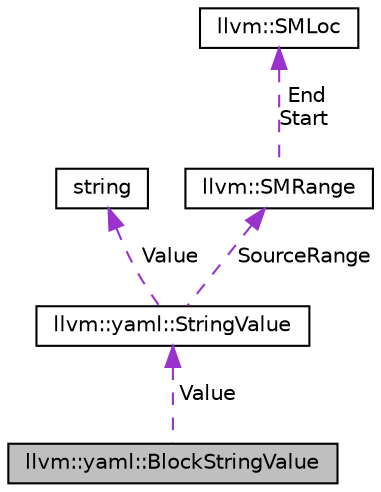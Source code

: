 digraph "llvm::yaml::BlockStringValue"
{
 // LATEX_PDF_SIZE
  bgcolor="transparent";
  edge [fontname="Helvetica",fontsize="10",labelfontname="Helvetica",labelfontsize="10"];
  node [fontname="Helvetica",fontsize="10",shape="box"];
  Node1 [label="llvm::yaml::BlockStringValue",height=0.2,width=0.4,color="black", fillcolor="grey75", style="filled", fontcolor="black",tooltip=" "];
  Node2 -> Node1 [dir="back",color="darkorchid3",fontsize="10",style="dashed",label=" Value" ,fontname="Helvetica"];
  Node2 [label="llvm::yaml::StringValue",height=0.2,width=0.4,color="black",URL="$structllvm_1_1yaml_1_1StringValue.html",tooltip="A wrapper around std::string which contains a source range that's being set during parsing."];
  Node3 -> Node2 [dir="back",color="darkorchid3",fontsize="10",style="dashed",label=" Value" ,fontname="Helvetica"];
  Node3 [label="string",height=0.2,width=0.4,color="black",tooltip=" "];
  Node4 -> Node2 [dir="back",color="darkorchid3",fontsize="10",style="dashed",label=" SourceRange" ,fontname="Helvetica"];
  Node4 [label="llvm::SMRange",height=0.2,width=0.4,color="black",URL="$classllvm_1_1SMRange.html",tooltip="Represents a range in source code."];
  Node5 -> Node4 [dir="back",color="darkorchid3",fontsize="10",style="dashed",label=" End\nStart" ,fontname="Helvetica"];
  Node5 [label="llvm::SMLoc",height=0.2,width=0.4,color="black",URL="$classllvm_1_1SMLoc.html",tooltip="Represents a location in source code."];
}
